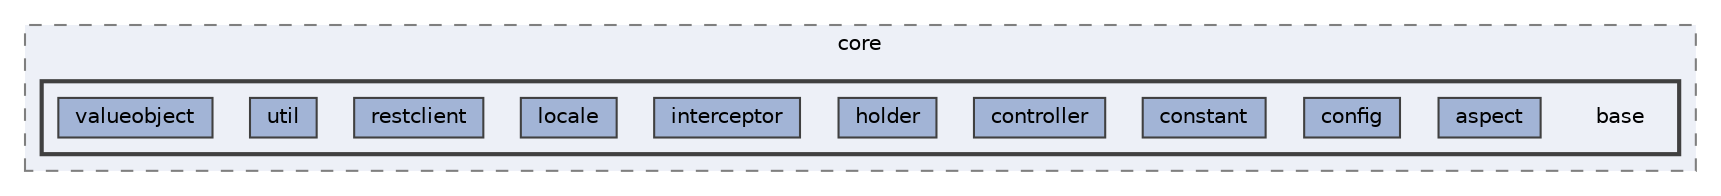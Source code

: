 digraph "repository/core/src/main/java/com/sterlite/cal/core/base"
{
 // LATEX_PDF_SIZE
  bgcolor="transparent";
  edge [fontname=Helvetica,fontsize=10,labelfontname=Helvetica,labelfontsize=10];
  node [fontname=Helvetica,fontsize=10,shape=box,height=0.2,width=0.4];
  compound=true
  subgraph clusterdir_19a50f283f24be7becf142e5daea9b99 {
    graph [ bgcolor="#edf0f7", pencolor="grey50", label="core", fontname=Helvetica,fontsize=10 style="filled,dashed", URL="dir_19a50f283f24be7becf142e5daea9b99.html",tooltip=""]
  subgraph clusterdir_902db5f67e26a8d89efa7910f6fb79ba {
    graph [ bgcolor="#edf0f7", pencolor="grey25", label="", fontname=Helvetica,fontsize=10 style="filled,bold", URL="dir_902db5f67e26a8d89efa7910f6fb79ba.html",tooltip=""]
    dir_902db5f67e26a8d89efa7910f6fb79ba [shape=plaintext, label="base"];
  dir_eb8f4528cd42ec6662a84d9131070470 [label="aspect", fillcolor="#a2b4d6", color="grey25", style="filled", URL="dir_eb8f4528cd42ec6662a84d9131070470.html",tooltip=""];
  dir_4dcb47ea72b6739cfa94e467e93549ac [label="config", fillcolor="#a2b4d6", color="grey25", style="filled", URL="dir_4dcb47ea72b6739cfa94e467e93549ac.html",tooltip=""];
  dir_21925f8bc0af0129d964a9ee1cf97e49 [label="constant", fillcolor="#a2b4d6", color="grey25", style="filled", URL="dir_21925f8bc0af0129d964a9ee1cf97e49.html",tooltip=""];
  dir_c0fca404b63ec9eb00d60b9c3baf07f8 [label="controller", fillcolor="#a2b4d6", color="grey25", style="filled", URL="dir_c0fca404b63ec9eb00d60b9c3baf07f8.html",tooltip=""];
  dir_f53c75c526420ab1ce6736815872b229 [label="holder", fillcolor="#a2b4d6", color="grey25", style="filled", URL="dir_f53c75c526420ab1ce6736815872b229.html",tooltip=""];
  dir_4a5f6932b796a632a031301f552552dc [label="interceptor", fillcolor="#a2b4d6", color="grey25", style="filled", URL="dir_4a5f6932b796a632a031301f552552dc.html",tooltip=""];
  dir_2c3421cc7ab4188195d882b32cb962cd [label="locale", fillcolor="#a2b4d6", color="grey25", style="filled", URL="dir_2c3421cc7ab4188195d882b32cb962cd.html",tooltip=""];
  dir_e453784aff1145ed11e8f4c8894c18dc [label="restclient", fillcolor="#a2b4d6", color="grey25", style="filled", URL="dir_e453784aff1145ed11e8f4c8894c18dc.html",tooltip=""];
  dir_31be8501293718131fd5346e19d358d1 [label="util", fillcolor="#a2b4d6", color="grey25", style="filled", URL="dir_31be8501293718131fd5346e19d358d1.html",tooltip=""];
  dir_a6d8de707550c8f5c161cef76cac096c [label="valueobject", fillcolor="#a2b4d6", color="grey25", style="filled", URL="dir_a6d8de707550c8f5c161cef76cac096c.html",tooltip=""];
  }
  }
}
